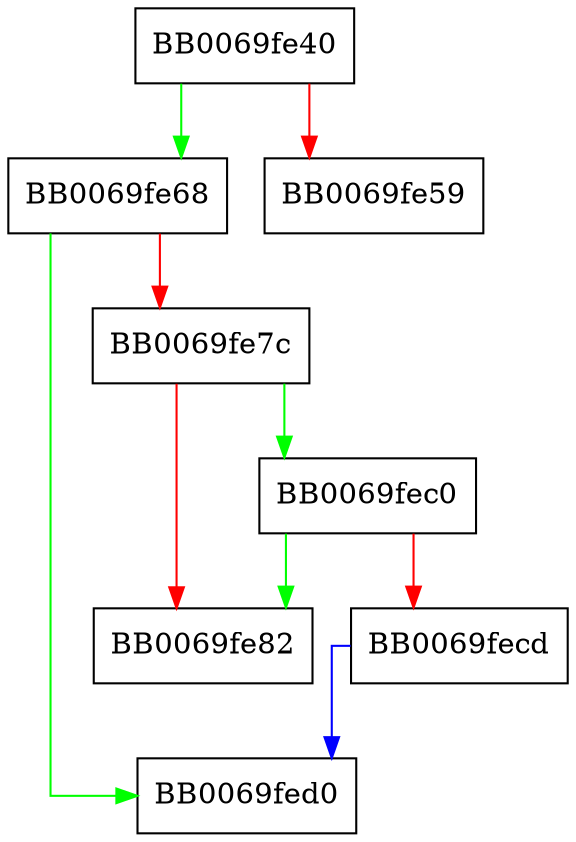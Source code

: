digraph camellia_cbc_cts_einit {
  node [shape="box"];
  graph [splines=ortho];
  BB0069fe40 -> BB0069fe68 [color="green"];
  BB0069fe40 -> BB0069fe59 [color="red"];
  BB0069fe68 -> BB0069fed0 [color="green"];
  BB0069fe68 -> BB0069fe7c [color="red"];
  BB0069fe7c -> BB0069fec0 [color="green"];
  BB0069fe7c -> BB0069fe82 [color="red"];
  BB0069fec0 -> BB0069fe82 [color="green"];
  BB0069fec0 -> BB0069fecd [color="red"];
  BB0069fecd -> BB0069fed0 [color="blue"];
}